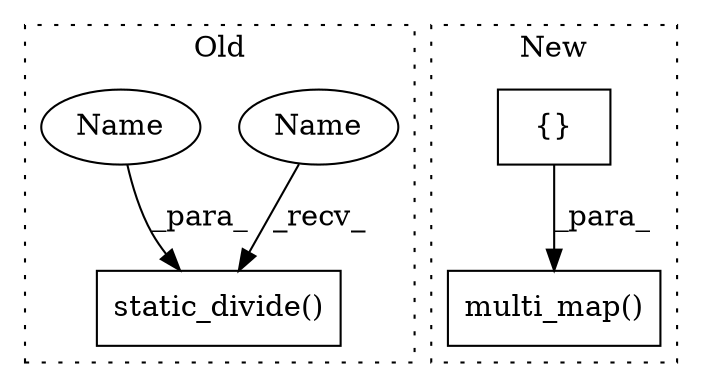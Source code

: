 digraph G {
subgraph cluster0 {
1 [label="static_divide()" a="75" s="6397,6427" l="19,1" shape="box"];
4 [label="Name" a="87" s="6397" l="4" shape="ellipse"];
5 [label="Name" a="87" s="6416" l="4" shape="ellipse"];
label = "Old";
style="dotted";
}
subgraph cluster1 {
2 [label="{}" a="59" s="6950,6962" l="1,0" shape="box"];
3 [label="multi_map()" a="75" s="6867,6963" l="37,26" shape="box"];
label = "New";
style="dotted";
}
2 -> 3 [label="_para_"];
4 -> 1 [label="_recv_"];
5 -> 1 [label="_para_"];
}